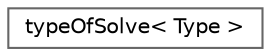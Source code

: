 digraph "Graphical Class Hierarchy"
{
 // LATEX_PDF_SIZE
  bgcolor="transparent";
  edge [fontname=Helvetica,fontsize=10,labelfontname=Helvetica,labelfontsize=10];
  node [fontname=Helvetica,fontsize=10,shape=box,height=0.2,width=0.4];
  rankdir="LR";
  Node0 [id="Node000000",label="typeOfSolve\< Type \>",height=0.2,width=0.4,color="grey40", fillcolor="white", style="filled",URL="$classFoam_1_1typeOfSolve.html",tooltip=" "];
}

